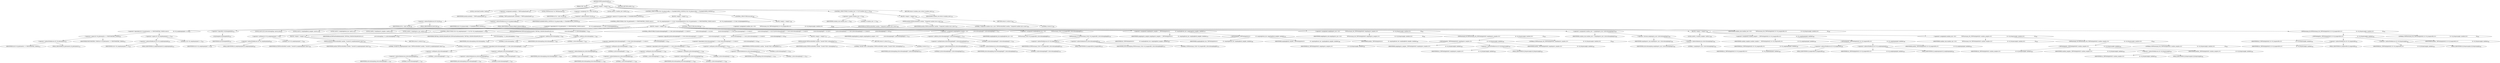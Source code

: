 digraph "TIFFScanlineSize64" {  
"11443" [label = <(METHOD,TIFFScanlineSize64)<SUB>245</SUB>> ]
"11444" [label = <(PARAM,TIFF *tif)<SUB>245</SUB>> ]
"11445" [label = <(BLOCK,&lt;empty&gt;,&lt;empty&gt;)<SUB>246</SUB>> ]
"11446" [label = <(LOCAL,constchar[] module: char[])<SUB>247</SUB>> ]
"11447" [label = <(&lt;operator&gt;.assignment,module[] = &quot;TIFFScanlineSize64&quot;)<SUB>247</SUB>> ]
"11448" [label = <(IDENTIFIER,module,module[] = &quot;TIFFScanlineSize64&quot;)<SUB>247</SUB>> ]
"11449" [label = <(LITERAL,&quot;TIFFScanlineSize64&quot;,module[] = &quot;TIFFScanlineSize64&quot;)<SUB>247</SUB>> ]
"11450" [label = <(LOCAL,TIFFDirectory* td: TIFFDirectory)<SUB>248</SUB>> ]
"11451" [label = <(&lt;operator&gt;.assignment,*td = &amp;tif-&gt;tif_dir)<SUB>248</SUB>> ]
"11452" [label = <(IDENTIFIER,td,*td = &amp;tif-&gt;tif_dir)<SUB>248</SUB>> ]
"11453" [label = <(&lt;operator&gt;.addressOf,&amp;tif-&gt;tif_dir)<SUB>248</SUB>> ]
"11454" [label = <(&lt;operator&gt;.indirectFieldAccess,tif-&gt;tif_dir)<SUB>248</SUB>> ]
"11455" [label = <(IDENTIFIER,tif,*td = &amp;tif-&gt;tif_dir)<SUB>248</SUB>> ]
"11456" [label = <(FIELD_IDENTIFIER,tif_dir,tif_dir)<SUB>248</SUB>> ]
"11457" [label = <(LOCAL,uint64_t scanline_size: uint64_t)<SUB>249</SUB>> ]
"11458" [label = <(CONTROL_STRUCTURE,if (td-&gt;td_planarconfig == PLANARCONFIG_CONTIG),if (td-&gt;td_planarconfig == PLANARCONFIG_CONTIG))<SUB>250</SUB>> ]
"11459" [label = <(&lt;operator&gt;.equals,td-&gt;td_planarconfig == PLANARCONFIG_CONTIG)<SUB>250</SUB>> ]
"11460" [label = <(&lt;operator&gt;.indirectFieldAccess,td-&gt;td_planarconfig)<SUB>250</SUB>> ]
"11461" [label = <(IDENTIFIER,td,td-&gt;td_planarconfig == PLANARCONFIG_CONTIG)<SUB>250</SUB>> ]
"11462" [label = <(FIELD_IDENTIFIER,td_planarconfig,td_planarconfig)<SUB>250</SUB>> ]
"11463" [label = <(IDENTIFIER,PLANARCONFIG_CONTIG,td-&gt;td_planarconfig == PLANARCONFIG_CONTIG)<SUB>250</SUB>> ]
"11464" [label = <(BLOCK,&lt;empty&gt;,&lt;empty&gt;)<SUB>251</SUB>> ]
"11465" [label = <(CONTROL_STRUCTURE,if ((td-&gt;td_photometric == PHOTOMETRIC_YCBCR) &amp;&amp;\012            (td-&gt;td_samplesperpixel == 3) &amp;&amp; (!isUpSampled(tif))),if ((td-&gt;td_photometric == PHOTOMETRIC_YCBCR) &amp;&amp;\012            (td-&gt;td_samplesperpixel == 3) &amp;&amp; (!isUpSampled(tif))))<SUB>252</SUB>> ]
"11466" [label = <(&lt;operator&gt;.logicalAnd,(td-&gt;td_photometric == PHOTOMETRIC_YCBCR) &amp;&amp;\012            (td-&gt;td_samplesperpixel == 3) &amp;&amp; (!isUpSampled(tif)))<SUB>252</SUB>> ]
"11467" [label = <(&lt;operator&gt;.logicalAnd,(td-&gt;td_photometric == PHOTOMETRIC_YCBCR) &amp;&amp;\012            (td-&gt;td_samplesperpixel == 3))<SUB>252</SUB>> ]
"11468" [label = <(&lt;operator&gt;.equals,td-&gt;td_photometric == PHOTOMETRIC_YCBCR)<SUB>252</SUB>> ]
"11469" [label = <(&lt;operator&gt;.indirectFieldAccess,td-&gt;td_photometric)<SUB>252</SUB>> ]
"11470" [label = <(IDENTIFIER,td,td-&gt;td_photometric == PHOTOMETRIC_YCBCR)<SUB>252</SUB>> ]
"11471" [label = <(FIELD_IDENTIFIER,td_photometric,td_photometric)<SUB>252</SUB>> ]
"11472" [label = <(IDENTIFIER,PHOTOMETRIC_YCBCR,td-&gt;td_photometric == PHOTOMETRIC_YCBCR)<SUB>252</SUB>> ]
"11473" [label = <(&lt;operator&gt;.equals,td-&gt;td_samplesperpixel == 3)<SUB>253</SUB>> ]
"11474" [label = <(&lt;operator&gt;.indirectFieldAccess,td-&gt;td_samplesperpixel)<SUB>253</SUB>> ]
"11475" [label = <(IDENTIFIER,td,td-&gt;td_samplesperpixel == 3)<SUB>253</SUB>> ]
"11476" [label = <(FIELD_IDENTIFIER,td_samplesperpixel,td_samplesperpixel)<SUB>253</SUB>> ]
"11477" [label = <(LITERAL,3,td-&gt;td_samplesperpixel == 3)<SUB>253</SUB>> ]
"11478" [label = <(&lt;operator&gt;.logicalNot,!isUpSampled(tif))<SUB>253</SUB>> ]
"11479" [label = <(isUpSampled,isUpSampled(tif))<SUB>253</SUB>> ]
"11480" [label = <(IDENTIFIER,tif,isUpSampled(tif))<SUB>253</SUB>> ]
"11481" [label = <(BLOCK,&lt;empty&gt;,&lt;empty&gt;)<SUB>254</SUB>> ]
"11482" [label = <(LOCAL,uint16_t[2] ycbcrsubsampling: uint16_t[2])<SUB>255</SUB>> ]
"11483" [label = <(LOCAL,uint16_t samplingblock_samples: uint16_t)<SUB>256</SUB>> ]
"11484" [label = <(LOCAL,uint32_t samplingblocks_hor: uint32_t)<SUB>257</SUB>> ]
"11485" [label = <(LOCAL,uint64_t samplingrow_samples: uint64_t)<SUB>258</SUB>> ]
"11486" [label = <(LOCAL,uint64_t samplingrow_size: uint64_t)<SUB>259</SUB>> ]
"11487" [label = <(CONTROL_STRUCTURE,if (td-&gt;td_samplesperpixel != 3),if (td-&gt;td_samplesperpixel != 3))<SUB>260</SUB>> ]
"11488" [label = <(&lt;operator&gt;.notEquals,td-&gt;td_samplesperpixel != 3)<SUB>260</SUB>> ]
"11489" [label = <(&lt;operator&gt;.indirectFieldAccess,td-&gt;td_samplesperpixel)<SUB>260</SUB>> ]
"11490" [label = <(IDENTIFIER,td,td-&gt;td_samplesperpixel != 3)<SUB>260</SUB>> ]
"11491" [label = <(FIELD_IDENTIFIER,td_samplesperpixel,td_samplesperpixel)<SUB>260</SUB>> ]
"11492" [label = <(LITERAL,3,td-&gt;td_samplesperpixel != 3)<SUB>260</SUB>> ]
"11493" [label = <(BLOCK,&lt;empty&gt;,&lt;empty&gt;)<SUB>261</SUB>> ]
"11494" [label = <(TIFFErrorExtR,TIFFErrorExtR(tif, module, &quot;Invalid td_samplesperpixel value&quot;))<SUB>262</SUB>> ]
"11495" [label = <(IDENTIFIER,tif,TIFFErrorExtR(tif, module, &quot;Invalid td_samplesperpixel value&quot;))<SUB>262</SUB>> ]
"11496" [label = <(IDENTIFIER,module,TIFFErrorExtR(tif, module, &quot;Invalid td_samplesperpixel value&quot;))<SUB>262</SUB>> ]
"11497" [label = <(LITERAL,&quot;Invalid td_samplesperpixel value&quot;,TIFFErrorExtR(tif, module, &quot;Invalid td_samplesperpixel value&quot;))<SUB>262</SUB>> ]
"11498" [label = <(RETURN,return 0;,return 0;)<SUB>263</SUB>> ]
"11499" [label = <(LITERAL,0,return 0;)<SUB>263</SUB>> ]
"11500" [label = <(TIFFGetFieldDefaulted,TIFFGetFieldDefaulted(tif, TIFFTAG_YCBCRSUBSAMPLING,\012                                  ycbcrsubsampling + 0, ycbcrsubsampling + 1))<SUB>265</SUB>> ]
"11501" [label = <(IDENTIFIER,tif,TIFFGetFieldDefaulted(tif, TIFFTAG_YCBCRSUBSAMPLING,\012                                  ycbcrsubsampling + 0, ycbcrsubsampling + 1))<SUB>265</SUB>> ]
"11502" [label = <(IDENTIFIER,TIFFTAG_YCBCRSUBSAMPLING,TIFFGetFieldDefaulted(tif, TIFFTAG_YCBCRSUBSAMPLING,\012                                  ycbcrsubsampling + 0, ycbcrsubsampling + 1))<SUB>265</SUB>> ]
"11503" [label = <(&lt;operator&gt;.addition,ycbcrsubsampling + 0)<SUB>266</SUB>> ]
"11504" [label = <(IDENTIFIER,ycbcrsubsampling,ycbcrsubsampling + 0)<SUB>266</SUB>> ]
"11505" [label = <(LITERAL,0,ycbcrsubsampling + 0)<SUB>266</SUB>> ]
"11506" [label = <(&lt;operator&gt;.addition,ycbcrsubsampling + 1)<SUB>266</SUB>> ]
"11507" [label = <(IDENTIFIER,ycbcrsubsampling,ycbcrsubsampling + 1)<SUB>266</SUB>> ]
"11508" [label = <(LITERAL,1,ycbcrsubsampling + 1)<SUB>266</SUB>> ]
"11509" [label = <(CONTROL_STRUCTURE,if (((ycbcrsubsampling[0] != 1) &amp;&amp; (ycbcrsubsampling[0] != 2) &amp;&amp;\012                 (ycbcrsubsampling[0] != 4)) ||\012                ((ycbcrsubsampling[1] != 1) &amp;&amp; (ycbcrsubsampling[1] != 2) &amp;&amp;\012                 (ycbcrsubsampling[1] != 4))),if (((ycbcrsubsampling[0] != 1) &amp;&amp; (ycbcrsubsampling[0] != 2) &amp;&amp;\012                 (ycbcrsubsampling[0] != 4)) ||\012                ((ycbcrsubsampling[1] != 1) &amp;&amp; (ycbcrsubsampling[1] != 2) &amp;&amp;\012                 (ycbcrsubsampling[1] != 4))))<SUB>267</SUB>> ]
"11510" [label = <(&lt;operator&gt;.logicalOr,((ycbcrsubsampling[0] != 1) &amp;&amp; (ycbcrsubsampling[0] != 2) &amp;&amp;\012                 (ycbcrsubsampling[0] != 4)) ||\012                ((ycbcrsubsampling[1] != 1) &amp;&amp; (ycbcrsubsampling[1] != 2) &amp;&amp;\012                 (ycbcrsubsampling[1] != 4)))<SUB>267</SUB>> ]
"11511" [label = <(&lt;operator&gt;.logicalAnd,(ycbcrsubsampling[0] != 1) &amp;&amp; (ycbcrsubsampling[0] != 2) &amp;&amp;\012                 (ycbcrsubsampling[0] != 4))<SUB>267</SUB>> ]
"11512" [label = <(&lt;operator&gt;.logicalAnd,(ycbcrsubsampling[0] != 1) &amp;&amp; (ycbcrsubsampling[0] != 2))<SUB>267</SUB>> ]
"11513" [label = <(&lt;operator&gt;.notEquals,ycbcrsubsampling[0] != 1)<SUB>267</SUB>> ]
"11514" [label = <(&lt;operator&gt;.indirectIndexAccess,ycbcrsubsampling[0])<SUB>267</SUB>> ]
"11515" [label = <(IDENTIFIER,ycbcrsubsampling,ycbcrsubsampling[0] != 1)<SUB>267</SUB>> ]
"11516" [label = <(LITERAL,0,ycbcrsubsampling[0] != 1)<SUB>267</SUB>> ]
"11517" [label = <(LITERAL,1,ycbcrsubsampling[0] != 1)<SUB>267</SUB>> ]
"11518" [label = <(&lt;operator&gt;.notEquals,ycbcrsubsampling[0] != 2)<SUB>267</SUB>> ]
"11519" [label = <(&lt;operator&gt;.indirectIndexAccess,ycbcrsubsampling[0])<SUB>267</SUB>> ]
"11520" [label = <(IDENTIFIER,ycbcrsubsampling,ycbcrsubsampling[0] != 2)<SUB>267</SUB>> ]
"11521" [label = <(LITERAL,0,ycbcrsubsampling[0] != 2)<SUB>267</SUB>> ]
"11522" [label = <(LITERAL,2,ycbcrsubsampling[0] != 2)<SUB>267</SUB>> ]
"11523" [label = <(&lt;operator&gt;.notEquals,ycbcrsubsampling[0] != 4)<SUB>268</SUB>> ]
"11524" [label = <(&lt;operator&gt;.indirectIndexAccess,ycbcrsubsampling[0])<SUB>268</SUB>> ]
"11525" [label = <(IDENTIFIER,ycbcrsubsampling,ycbcrsubsampling[0] != 4)<SUB>268</SUB>> ]
"11526" [label = <(LITERAL,0,ycbcrsubsampling[0] != 4)<SUB>268</SUB>> ]
"11527" [label = <(LITERAL,4,ycbcrsubsampling[0] != 4)<SUB>268</SUB>> ]
"11528" [label = <(&lt;operator&gt;.logicalAnd,(ycbcrsubsampling[1] != 1) &amp;&amp; (ycbcrsubsampling[1] != 2) &amp;&amp;\012                 (ycbcrsubsampling[1] != 4))<SUB>269</SUB>> ]
"11529" [label = <(&lt;operator&gt;.logicalAnd,(ycbcrsubsampling[1] != 1) &amp;&amp; (ycbcrsubsampling[1] != 2))<SUB>269</SUB>> ]
"11530" [label = <(&lt;operator&gt;.notEquals,ycbcrsubsampling[1] != 1)<SUB>269</SUB>> ]
"11531" [label = <(&lt;operator&gt;.indirectIndexAccess,ycbcrsubsampling[1])<SUB>269</SUB>> ]
"11532" [label = <(IDENTIFIER,ycbcrsubsampling,ycbcrsubsampling[1] != 1)<SUB>269</SUB>> ]
"11533" [label = <(LITERAL,1,ycbcrsubsampling[1] != 1)<SUB>269</SUB>> ]
"11534" [label = <(LITERAL,1,ycbcrsubsampling[1] != 1)<SUB>269</SUB>> ]
"11535" [label = <(&lt;operator&gt;.notEquals,ycbcrsubsampling[1] != 2)<SUB>269</SUB>> ]
"11536" [label = <(&lt;operator&gt;.indirectIndexAccess,ycbcrsubsampling[1])<SUB>269</SUB>> ]
"11537" [label = <(IDENTIFIER,ycbcrsubsampling,ycbcrsubsampling[1] != 2)<SUB>269</SUB>> ]
"11538" [label = <(LITERAL,1,ycbcrsubsampling[1] != 2)<SUB>269</SUB>> ]
"11539" [label = <(LITERAL,2,ycbcrsubsampling[1] != 2)<SUB>269</SUB>> ]
"11540" [label = <(&lt;operator&gt;.notEquals,ycbcrsubsampling[1] != 4)<SUB>270</SUB>> ]
"11541" [label = <(&lt;operator&gt;.indirectIndexAccess,ycbcrsubsampling[1])<SUB>270</SUB>> ]
"11542" [label = <(IDENTIFIER,ycbcrsubsampling,ycbcrsubsampling[1] != 4)<SUB>270</SUB>> ]
"11543" [label = <(LITERAL,1,ycbcrsubsampling[1] != 4)<SUB>270</SUB>> ]
"11544" [label = <(LITERAL,4,ycbcrsubsampling[1] != 4)<SUB>270</SUB>> ]
"11545" [label = <(BLOCK,&lt;empty&gt;,&lt;empty&gt;)<SUB>271</SUB>> ]
"11546" [label = <(TIFFErrorExtR,TIFFErrorExtR(tif, module, &quot;Invalid YCbCr subsampling&quot;))<SUB>272</SUB>> ]
"11547" [label = <(IDENTIFIER,tif,TIFFErrorExtR(tif, module, &quot;Invalid YCbCr subsampling&quot;))<SUB>272</SUB>> ]
"11548" [label = <(IDENTIFIER,module,TIFFErrorExtR(tif, module, &quot;Invalid YCbCr subsampling&quot;))<SUB>272</SUB>> ]
"11549" [label = <(LITERAL,&quot;Invalid YCbCr subsampling&quot;,TIFFErrorExtR(tif, module, &quot;Invalid YCbCr subsampling&quot;))<SUB>272</SUB>> ]
"11550" [label = <(RETURN,return 0;,return 0;)<SUB>273</SUB>> ]
"11551" [label = <(LITERAL,0,return 0;)<SUB>273</SUB>> ]
"11552" [label = <(&lt;operator&gt;.assignment,samplingblock_samples =\012                ycbcrsubsampling[0] * ycbcrsubsampling[1] + 2)<SUB>275</SUB>> ]
"11553" [label = <(IDENTIFIER,samplingblock_samples,samplingblock_samples =\012                ycbcrsubsampling[0] * ycbcrsubsampling[1] + 2)<SUB>275</SUB>> ]
"11554" [label = <(&lt;operator&gt;.addition,ycbcrsubsampling[0] * ycbcrsubsampling[1] + 2)<SUB>276</SUB>> ]
"11555" [label = <(&lt;operator&gt;.multiplication,ycbcrsubsampling[0] * ycbcrsubsampling[1])<SUB>276</SUB>> ]
"11556" [label = <(&lt;operator&gt;.indirectIndexAccess,ycbcrsubsampling[0])<SUB>276</SUB>> ]
"11557" [label = <(IDENTIFIER,ycbcrsubsampling,ycbcrsubsampling[0] * ycbcrsubsampling[1])<SUB>276</SUB>> ]
"11558" [label = <(LITERAL,0,ycbcrsubsampling[0] * ycbcrsubsampling[1])<SUB>276</SUB>> ]
"11559" [label = <(&lt;operator&gt;.indirectIndexAccess,ycbcrsubsampling[1])<SUB>276</SUB>> ]
"11560" [label = <(IDENTIFIER,ycbcrsubsampling,ycbcrsubsampling[0] * ycbcrsubsampling[1])<SUB>276</SUB>> ]
"11561" [label = <(LITERAL,1,ycbcrsubsampling[0] * ycbcrsubsampling[1])<SUB>276</SUB>> ]
"11562" [label = <(LITERAL,2,ycbcrsubsampling[0] * ycbcrsubsampling[1] + 2)<SUB>276</SUB>> ]
"11563" [label = <(&lt;operator&gt;.assignment,samplingblocks_hor =\012                TIFFhowmany_32(td-&gt;td_imagewidth, ycbcrsubsampling[0]))<SUB>277</SUB>> ]
"11564" [label = <(IDENTIFIER,samplingblocks_hor,samplingblocks_hor =\012                TIFFhowmany_32(td-&gt;td_imagewidth, ycbcrsubsampling[0]))<SUB>277</SUB>> ]
"11565" [label = <(TIFFhowmany_32,TIFFhowmany_32(td-&gt;td_imagewidth, ycbcrsubsampling[0]))<SUB>278</SUB>> ]
"11566" [label = <(&lt;operator&gt;.indirectFieldAccess,td-&gt;td_imagewidth)<SUB>278</SUB>> ]
"11567" [label = <(IDENTIFIER,td,TIFFhowmany_32(td-&gt;td_imagewidth, ycbcrsubsampling[0]))<SUB>278</SUB>> ]
"11568" [label = <(FIELD_IDENTIFIER,td_imagewidth,td_imagewidth)<SUB>278</SUB>> ]
"11569" [label = <(&lt;operator&gt;.indirectIndexAccess,ycbcrsubsampling[0])<SUB>278</SUB>> ]
"11570" [label = <(IDENTIFIER,ycbcrsubsampling,TIFFhowmany_32(td-&gt;td_imagewidth, ycbcrsubsampling[0]))<SUB>278</SUB>> ]
"11571" [label = <(LITERAL,0,TIFFhowmany_32(td-&gt;td_imagewidth, ycbcrsubsampling[0]))<SUB>278</SUB>> ]
"11572" [label = <(&lt;operator&gt;.assignment,samplingrow_samples = _TIFFMultiply64(\012                tif, samplingblocks_hor, samplingblock_samples, module))<SUB>279</SUB>> ]
"11573" [label = <(IDENTIFIER,samplingrow_samples,samplingrow_samples = _TIFFMultiply64(\012                tif, samplingblocks_hor, samplingblock_samples, module))<SUB>279</SUB>> ]
"11574" [label = <(_TIFFMultiply64,_TIFFMultiply64(\012                tif, samplingblocks_hor, samplingblock_samples, module))<SUB>279</SUB>> ]
"11575" [label = <(IDENTIFIER,tif,_TIFFMultiply64(\012                tif, samplingblocks_hor, samplingblock_samples, module))<SUB>280</SUB>> ]
"11576" [label = <(IDENTIFIER,samplingblocks_hor,_TIFFMultiply64(\012                tif, samplingblocks_hor, samplingblock_samples, module))<SUB>280</SUB>> ]
"11577" [label = <(IDENTIFIER,samplingblock_samples,_TIFFMultiply64(\012                tif, samplingblocks_hor, samplingblock_samples, module))<SUB>280</SUB>> ]
"11578" [label = <(IDENTIFIER,module,_TIFFMultiply64(\012                tif, samplingblocks_hor, samplingblock_samples, module))<SUB>280</SUB>> ]
"11579" [label = <(&lt;operator&gt;.assignment,samplingrow_size =\012                TIFFhowmany_64(_TIFFMultiply64(tif, samplingrow_samples,\012                                               td-&gt;td_bitspersample, module),\012                               8))<SUB>281</SUB>> ]
"11580" [label = <(IDENTIFIER,samplingrow_size,samplingrow_size =\012                TIFFhowmany_64(_TIFFMultiply64(tif, samplingrow_samples,\012                                               td-&gt;td_bitspersample, module),\012                               8))<SUB>281</SUB>> ]
"11581" [label = <(TIFFhowmany_64,TIFFhowmany_64(_TIFFMultiply64(tif, samplingrow_samples,\012                                               td-&gt;td_bitspersample, module),\012                               8))<SUB>282</SUB>> ]
"11582" [label = <(_TIFFMultiply64,_TIFFMultiply64(tif, samplingrow_samples,\012                                               td-&gt;td_bitspersample, module))<SUB>282</SUB>> ]
"11583" [label = <(IDENTIFIER,tif,_TIFFMultiply64(tif, samplingrow_samples,\012                                               td-&gt;td_bitspersample, module))<SUB>282</SUB>> ]
"11584" [label = <(IDENTIFIER,samplingrow_samples,_TIFFMultiply64(tif, samplingrow_samples,\012                                               td-&gt;td_bitspersample, module))<SUB>282</SUB>> ]
"11585" [label = <(&lt;operator&gt;.indirectFieldAccess,td-&gt;td_bitspersample)<SUB>283</SUB>> ]
"11586" [label = <(IDENTIFIER,td,_TIFFMultiply64(tif, samplingrow_samples,\012                                               td-&gt;td_bitspersample, module))<SUB>283</SUB>> ]
"11587" [label = <(FIELD_IDENTIFIER,td_bitspersample,td_bitspersample)<SUB>283</SUB>> ]
"11588" [label = <(IDENTIFIER,module,_TIFFMultiply64(tif, samplingrow_samples,\012                                               td-&gt;td_bitspersample, module))<SUB>283</SUB>> ]
"11589" [label = <(LITERAL,8,TIFFhowmany_64(_TIFFMultiply64(tif, samplingrow_samples,\012                                               td-&gt;td_bitspersample, module),\012                               8))<SUB>284</SUB>> ]
"11590" [label = <(&lt;operator&gt;.assignment,scanline_size = (samplingrow_size / ycbcrsubsampling[1]))<SUB>285</SUB>> ]
"11591" [label = <(IDENTIFIER,scanline_size,scanline_size = (samplingrow_size / ycbcrsubsampling[1]))<SUB>285</SUB>> ]
"11592" [label = <(&lt;operator&gt;.division,samplingrow_size / ycbcrsubsampling[1])<SUB>285</SUB>> ]
"11593" [label = <(IDENTIFIER,samplingrow_size,samplingrow_size / ycbcrsubsampling[1])<SUB>285</SUB>> ]
"11594" [label = <(&lt;operator&gt;.indirectIndexAccess,ycbcrsubsampling[1])<SUB>285</SUB>> ]
"11595" [label = <(IDENTIFIER,ycbcrsubsampling,samplingrow_size / ycbcrsubsampling[1])<SUB>285</SUB>> ]
"11596" [label = <(LITERAL,1,samplingrow_size / ycbcrsubsampling[1])<SUB>285</SUB>> ]
"11597" [label = <(CONTROL_STRUCTURE,else,else)<SUB>288</SUB>> ]
"11598" [label = <(BLOCK,&lt;empty&gt;,&lt;empty&gt;)<SUB>288</SUB>> ]
"11599" [label = <(LOCAL,uint64_t scanline_samples: uint64_t)<SUB>289</SUB>> ]
"11600" [label = <(&lt;operator&gt;.assignment,scanline_samples = _TIFFMultiply64(tif, td-&gt;td_imagewidth,\012                                               td-&gt;td_samplesperpixel, module))<SUB>290</SUB>> ]
"11601" [label = <(IDENTIFIER,scanline_samples,scanline_samples = _TIFFMultiply64(tif, td-&gt;td_imagewidth,\012                                               td-&gt;td_samplesperpixel, module))<SUB>290</SUB>> ]
"11602" [label = <(_TIFFMultiply64,_TIFFMultiply64(tif, td-&gt;td_imagewidth,\012                                               td-&gt;td_samplesperpixel, module))<SUB>290</SUB>> ]
"11603" [label = <(IDENTIFIER,tif,_TIFFMultiply64(tif, td-&gt;td_imagewidth,\012                                               td-&gt;td_samplesperpixel, module))<SUB>290</SUB>> ]
"11604" [label = <(&lt;operator&gt;.indirectFieldAccess,td-&gt;td_imagewidth)<SUB>290</SUB>> ]
"11605" [label = <(IDENTIFIER,td,_TIFFMultiply64(tif, td-&gt;td_imagewidth,\012                                               td-&gt;td_samplesperpixel, module))<SUB>290</SUB>> ]
"11606" [label = <(FIELD_IDENTIFIER,td_imagewidth,td_imagewidth)<SUB>290</SUB>> ]
"11607" [label = <(&lt;operator&gt;.indirectFieldAccess,td-&gt;td_samplesperpixel)<SUB>291</SUB>> ]
"11608" [label = <(IDENTIFIER,td,_TIFFMultiply64(tif, td-&gt;td_imagewidth,\012                                               td-&gt;td_samplesperpixel, module))<SUB>291</SUB>> ]
"11609" [label = <(FIELD_IDENTIFIER,td_samplesperpixel,td_samplesperpixel)<SUB>291</SUB>> ]
"11610" [label = <(IDENTIFIER,module,_TIFFMultiply64(tif, td-&gt;td_imagewidth,\012                                               td-&gt;td_samplesperpixel, module))<SUB>291</SUB>> ]
"11611" [label = <(&lt;operator&gt;.assignment,scanline_size =\012                TIFFhowmany_64(_TIFFMultiply64(tif, scanline_samples,\012                                               td-&gt;td_bitspersample, module),\012                               8))<SUB>292</SUB>> ]
"11612" [label = <(IDENTIFIER,scanline_size,scanline_size =\012                TIFFhowmany_64(_TIFFMultiply64(tif, scanline_samples,\012                                               td-&gt;td_bitspersample, module),\012                               8))<SUB>292</SUB>> ]
"11613" [label = <(TIFFhowmany_64,TIFFhowmany_64(_TIFFMultiply64(tif, scanline_samples,\012                                               td-&gt;td_bitspersample, module),\012                               8))<SUB>293</SUB>> ]
"11614" [label = <(_TIFFMultiply64,_TIFFMultiply64(tif, scanline_samples,\012                                               td-&gt;td_bitspersample, module))<SUB>293</SUB>> ]
"11615" [label = <(IDENTIFIER,tif,_TIFFMultiply64(tif, scanline_samples,\012                                               td-&gt;td_bitspersample, module))<SUB>293</SUB>> ]
"11616" [label = <(IDENTIFIER,scanline_samples,_TIFFMultiply64(tif, scanline_samples,\012                                               td-&gt;td_bitspersample, module))<SUB>293</SUB>> ]
"11617" [label = <(&lt;operator&gt;.indirectFieldAccess,td-&gt;td_bitspersample)<SUB>294</SUB>> ]
"11618" [label = <(IDENTIFIER,td,_TIFFMultiply64(tif, scanline_samples,\012                                               td-&gt;td_bitspersample, module))<SUB>294</SUB>> ]
"11619" [label = <(FIELD_IDENTIFIER,td_bitspersample,td_bitspersample)<SUB>294</SUB>> ]
"11620" [label = <(IDENTIFIER,module,_TIFFMultiply64(tif, scanline_samples,\012                                               td-&gt;td_bitspersample, module))<SUB>294</SUB>> ]
"11621" [label = <(LITERAL,8,TIFFhowmany_64(_TIFFMultiply64(tif, scanline_samples,\012                                               td-&gt;td_bitspersample, module),\012                               8))<SUB>295</SUB>> ]
"11622" [label = <(CONTROL_STRUCTURE,else,else)<SUB>299</SUB>> ]
"11623" [label = <(BLOCK,&lt;empty&gt;,&lt;empty&gt;)<SUB>299</SUB>> ]
"11624" [label = <(&lt;operator&gt;.assignment,scanline_size =\012            TIFFhowmany_64(_TIFFMultiply64(tif, td-&gt;td_imagewidth,\012                                           td-&gt;td_bitspersample, module),\012                           8))<SUB>300</SUB>> ]
"11625" [label = <(IDENTIFIER,scanline_size,scanline_size =\012            TIFFhowmany_64(_TIFFMultiply64(tif, td-&gt;td_imagewidth,\012                                           td-&gt;td_bitspersample, module),\012                           8))<SUB>300</SUB>> ]
"11626" [label = <(TIFFhowmany_64,TIFFhowmany_64(_TIFFMultiply64(tif, td-&gt;td_imagewidth,\012                                           td-&gt;td_bitspersample, module),\012                           8))<SUB>301</SUB>> ]
"11627" [label = <(_TIFFMultiply64,_TIFFMultiply64(tif, td-&gt;td_imagewidth,\012                                           td-&gt;td_bitspersample, module))<SUB>301</SUB>> ]
"11628" [label = <(IDENTIFIER,tif,_TIFFMultiply64(tif, td-&gt;td_imagewidth,\012                                           td-&gt;td_bitspersample, module))<SUB>301</SUB>> ]
"11629" [label = <(&lt;operator&gt;.indirectFieldAccess,td-&gt;td_imagewidth)<SUB>301</SUB>> ]
"11630" [label = <(IDENTIFIER,td,_TIFFMultiply64(tif, td-&gt;td_imagewidth,\012                                           td-&gt;td_bitspersample, module))<SUB>301</SUB>> ]
"11631" [label = <(FIELD_IDENTIFIER,td_imagewidth,td_imagewidth)<SUB>301</SUB>> ]
"11632" [label = <(&lt;operator&gt;.indirectFieldAccess,td-&gt;td_bitspersample)<SUB>302</SUB>> ]
"11633" [label = <(IDENTIFIER,td,_TIFFMultiply64(tif, td-&gt;td_imagewidth,\012                                           td-&gt;td_bitspersample, module))<SUB>302</SUB>> ]
"11634" [label = <(FIELD_IDENTIFIER,td_bitspersample,td_bitspersample)<SUB>302</SUB>> ]
"11635" [label = <(IDENTIFIER,module,_TIFFMultiply64(tif, td-&gt;td_imagewidth,\012                                           td-&gt;td_bitspersample, module))<SUB>302</SUB>> ]
"11636" [label = <(LITERAL,8,TIFFhowmany_64(_TIFFMultiply64(tif, td-&gt;td_imagewidth,\012                                           td-&gt;td_bitspersample, module),\012                           8))<SUB>303</SUB>> ]
"11637" [label = <(CONTROL_STRUCTURE,if (scanline_size == 0),if (scanline_size == 0))<SUB>305</SUB>> ]
"11638" [label = <(&lt;operator&gt;.equals,scanline_size == 0)<SUB>305</SUB>> ]
"11639" [label = <(IDENTIFIER,scanline_size,scanline_size == 0)<SUB>305</SUB>> ]
"11640" [label = <(LITERAL,0,scanline_size == 0)<SUB>305</SUB>> ]
"11641" [label = <(BLOCK,&lt;empty&gt;,&lt;empty&gt;)<SUB>306</SUB>> ]
"11642" [label = <(TIFFErrorExtR,TIFFErrorExtR(tif, module, &quot;Computed scanline size is zero&quot;))<SUB>307</SUB>> ]
"11643" [label = <(IDENTIFIER,tif,TIFFErrorExtR(tif, module, &quot;Computed scanline size is zero&quot;))<SUB>307</SUB>> ]
"11644" [label = <(IDENTIFIER,module,TIFFErrorExtR(tif, module, &quot;Computed scanline size is zero&quot;))<SUB>307</SUB>> ]
"11645" [label = <(LITERAL,&quot;Computed scanline size is zero&quot;,TIFFErrorExtR(tif, module, &quot;Computed scanline size is zero&quot;))<SUB>307</SUB>> ]
"11646" [label = <(RETURN,return 0;,return 0;)<SUB>308</SUB>> ]
"11647" [label = <(LITERAL,0,return 0;)<SUB>308</SUB>> ]
"11648" [label = <(RETURN,return (scanline_size);,return (scanline_size);)<SUB>310</SUB>> ]
"11649" [label = <(IDENTIFIER,scanline_size,return (scanline_size);)<SUB>310</SUB>> ]
"11650" [label = <(METHOD_RETURN,uint64_t)<SUB>245</SUB>> ]
  "11443" -> "11444" 
  "11443" -> "11445" 
  "11443" -> "11650" 
  "11445" -> "11446" 
  "11445" -> "11447" 
  "11445" -> "11450" 
  "11445" -> "11451" 
  "11445" -> "11457" 
  "11445" -> "11458" 
  "11445" -> "11637" 
  "11445" -> "11648" 
  "11447" -> "11448" 
  "11447" -> "11449" 
  "11451" -> "11452" 
  "11451" -> "11453" 
  "11453" -> "11454" 
  "11454" -> "11455" 
  "11454" -> "11456" 
  "11458" -> "11459" 
  "11458" -> "11464" 
  "11458" -> "11622" 
  "11459" -> "11460" 
  "11459" -> "11463" 
  "11460" -> "11461" 
  "11460" -> "11462" 
  "11464" -> "11465" 
  "11465" -> "11466" 
  "11465" -> "11481" 
  "11465" -> "11597" 
  "11466" -> "11467" 
  "11466" -> "11478" 
  "11467" -> "11468" 
  "11467" -> "11473" 
  "11468" -> "11469" 
  "11468" -> "11472" 
  "11469" -> "11470" 
  "11469" -> "11471" 
  "11473" -> "11474" 
  "11473" -> "11477" 
  "11474" -> "11475" 
  "11474" -> "11476" 
  "11478" -> "11479" 
  "11479" -> "11480" 
  "11481" -> "11482" 
  "11481" -> "11483" 
  "11481" -> "11484" 
  "11481" -> "11485" 
  "11481" -> "11486" 
  "11481" -> "11487" 
  "11481" -> "11500" 
  "11481" -> "11509" 
  "11481" -> "11552" 
  "11481" -> "11563" 
  "11481" -> "11572" 
  "11481" -> "11579" 
  "11481" -> "11590" 
  "11487" -> "11488" 
  "11487" -> "11493" 
  "11488" -> "11489" 
  "11488" -> "11492" 
  "11489" -> "11490" 
  "11489" -> "11491" 
  "11493" -> "11494" 
  "11493" -> "11498" 
  "11494" -> "11495" 
  "11494" -> "11496" 
  "11494" -> "11497" 
  "11498" -> "11499" 
  "11500" -> "11501" 
  "11500" -> "11502" 
  "11500" -> "11503" 
  "11500" -> "11506" 
  "11503" -> "11504" 
  "11503" -> "11505" 
  "11506" -> "11507" 
  "11506" -> "11508" 
  "11509" -> "11510" 
  "11509" -> "11545" 
  "11510" -> "11511" 
  "11510" -> "11528" 
  "11511" -> "11512" 
  "11511" -> "11523" 
  "11512" -> "11513" 
  "11512" -> "11518" 
  "11513" -> "11514" 
  "11513" -> "11517" 
  "11514" -> "11515" 
  "11514" -> "11516" 
  "11518" -> "11519" 
  "11518" -> "11522" 
  "11519" -> "11520" 
  "11519" -> "11521" 
  "11523" -> "11524" 
  "11523" -> "11527" 
  "11524" -> "11525" 
  "11524" -> "11526" 
  "11528" -> "11529" 
  "11528" -> "11540" 
  "11529" -> "11530" 
  "11529" -> "11535" 
  "11530" -> "11531" 
  "11530" -> "11534" 
  "11531" -> "11532" 
  "11531" -> "11533" 
  "11535" -> "11536" 
  "11535" -> "11539" 
  "11536" -> "11537" 
  "11536" -> "11538" 
  "11540" -> "11541" 
  "11540" -> "11544" 
  "11541" -> "11542" 
  "11541" -> "11543" 
  "11545" -> "11546" 
  "11545" -> "11550" 
  "11546" -> "11547" 
  "11546" -> "11548" 
  "11546" -> "11549" 
  "11550" -> "11551" 
  "11552" -> "11553" 
  "11552" -> "11554" 
  "11554" -> "11555" 
  "11554" -> "11562" 
  "11555" -> "11556" 
  "11555" -> "11559" 
  "11556" -> "11557" 
  "11556" -> "11558" 
  "11559" -> "11560" 
  "11559" -> "11561" 
  "11563" -> "11564" 
  "11563" -> "11565" 
  "11565" -> "11566" 
  "11565" -> "11569" 
  "11566" -> "11567" 
  "11566" -> "11568" 
  "11569" -> "11570" 
  "11569" -> "11571" 
  "11572" -> "11573" 
  "11572" -> "11574" 
  "11574" -> "11575" 
  "11574" -> "11576" 
  "11574" -> "11577" 
  "11574" -> "11578" 
  "11579" -> "11580" 
  "11579" -> "11581" 
  "11581" -> "11582" 
  "11581" -> "11589" 
  "11582" -> "11583" 
  "11582" -> "11584" 
  "11582" -> "11585" 
  "11582" -> "11588" 
  "11585" -> "11586" 
  "11585" -> "11587" 
  "11590" -> "11591" 
  "11590" -> "11592" 
  "11592" -> "11593" 
  "11592" -> "11594" 
  "11594" -> "11595" 
  "11594" -> "11596" 
  "11597" -> "11598" 
  "11598" -> "11599" 
  "11598" -> "11600" 
  "11598" -> "11611" 
  "11600" -> "11601" 
  "11600" -> "11602" 
  "11602" -> "11603" 
  "11602" -> "11604" 
  "11602" -> "11607" 
  "11602" -> "11610" 
  "11604" -> "11605" 
  "11604" -> "11606" 
  "11607" -> "11608" 
  "11607" -> "11609" 
  "11611" -> "11612" 
  "11611" -> "11613" 
  "11613" -> "11614" 
  "11613" -> "11621" 
  "11614" -> "11615" 
  "11614" -> "11616" 
  "11614" -> "11617" 
  "11614" -> "11620" 
  "11617" -> "11618" 
  "11617" -> "11619" 
  "11622" -> "11623" 
  "11623" -> "11624" 
  "11624" -> "11625" 
  "11624" -> "11626" 
  "11626" -> "11627" 
  "11626" -> "11636" 
  "11627" -> "11628" 
  "11627" -> "11629" 
  "11627" -> "11632" 
  "11627" -> "11635" 
  "11629" -> "11630" 
  "11629" -> "11631" 
  "11632" -> "11633" 
  "11632" -> "11634" 
  "11637" -> "11638" 
  "11637" -> "11641" 
  "11638" -> "11639" 
  "11638" -> "11640" 
  "11641" -> "11642" 
  "11641" -> "11646" 
  "11642" -> "11643" 
  "11642" -> "11644" 
  "11642" -> "11645" 
  "11646" -> "11647" 
  "11648" -> "11649" 
}
